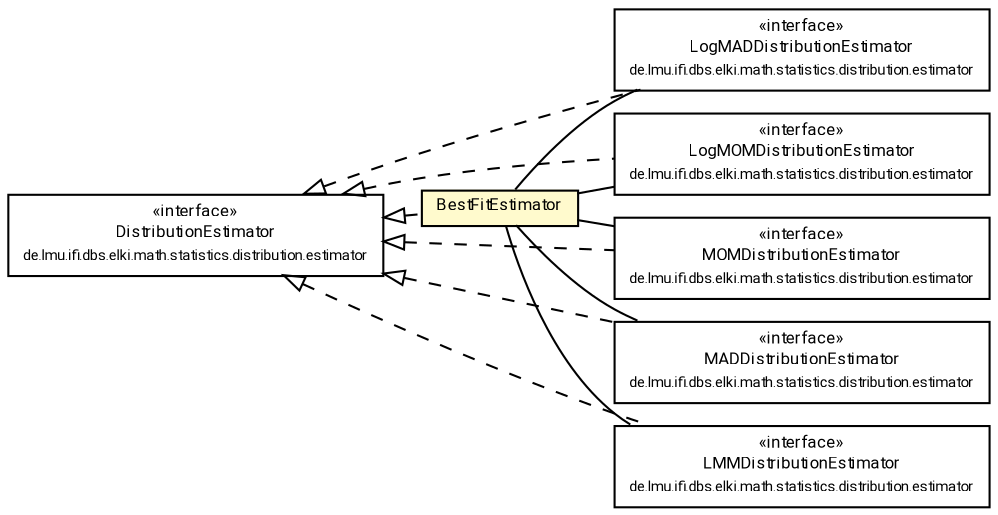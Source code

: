 #!/usr/local/bin/dot
#
# Class diagram 
# Generated by UMLGraph version R5_7_2-60-g0e99a6 (http://www.spinellis.gr/umlgraph/)
#

digraph G {
	graph [fontnames="svg"]
	edge [fontname="Roboto",fontsize=7,labelfontname="Roboto",labelfontsize=7,color="black"];
	node [fontname="Roboto",fontcolor="black",fontsize=8,shape=plaintext,margin=0,width=0,height=0];
	nodesep=0.15;
	ranksep=0.25;
	rankdir=LR;
	// de.lmu.ifi.dbs.elki.math.statistics.distribution.estimator.LogMADDistributionEstimator<D extends de.lmu.ifi.dbs.elki.math.statistics.distribution.Distribution>
	c1855418 [label=<<table title="de.lmu.ifi.dbs.elki.math.statistics.distribution.estimator.LogMADDistributionEstimator" border="0" cellborder="1" cellspacing="0" cellpadding="2" href="../LogMADDistributionEstimator.html" target="_parent">
		<tr><td><table border="0" cellspacing="0" cellpadding="1">
		<tr><td align="center" balign="center"> &#171;interface&#187; </td></tr>
		<tr><td align="center" balign="center"> <font face="Roboto">LogMADDistributionEstimator</font> </td></tr>
		<tr><td align="center" balign="center"> <font face="Roboto" point-size="7.0">de.lmu.ifi.dbs.elki.math.statistics.distribution.estimator</font> </td></tr>
		</table></td></tr>
		</table>>, URL="../LogMADDistributionEstimator.html"];
	// de.lmu.ifi.dbs.elki.math.statistics.distribution.estimator.LogMOMDistributionEstimator<D extends de.lmu.ifi.dbs.elki.math.statistics.distribution.Distribution>
	c1855448 [label=<<table title="de.lmu.ifi.dbs.elki.math.statistics.distribution.estimator.LogMOMDistributionEstimator" border="0" cellborder="1" cellspacing="0" cellpadding="2" href="../LogMOMDistributionEstimator.html" target="_parent">
		<tr><td><table border="0" cellspacing="0" cellpadding="1">
		<tr><td align="center" balign="center"> &#171;interface&#187; </td></tr>
		<tr><td align="center" balign="center"> <font face="Roboto">LogMOMDistributionEstimator</font> </td></tr>
		<tr><td align="center" balign="center"> <font face="Roboto" point-size="7.0">de.lmu.ifi.dbs.elki.math.statistics.distribution.estimator</font> </td></tr>
		</table></td></tr>
		</table>>, URL="../LogMOMDistributionEstimator.html"];
	// de.lmu.ifi.dbs.elki.math.statistics.distribution.estimator.DistributionEstimator<D extends de.lmu.ifi.dbs.elki.math.statistics.distribution.Distribution>
	c1855449 [label=<<table title="de.lmu.ifi.dbs.elki.math.statistics.distribution.estimator.DistributionEstimator" border="0" cellborder="1" cellspacing="0" cellpadding="2" href="../DistributionEstimator.html" target="_parent">
		<tr><td><table border="0" cellspacing="0" cellpadding="1">
		<tr><td align="center" balign="center"> &#171;interface&#187; </td></tr>
		<tr><td align="center" balign="center"> <font face="Roboto">DistributionEstimator</font> </td></tr>
		<tr><td align="center" balign="center"> <font face="Roboto" point-size="7.0">de.lmu.ifi.dbs.elki.math.statistics.distribution.estimator</font> </td></tr>
		</table></td></tr>
		</table>>, URL="../DistributionEstimator.html"];
	// de.lmu.ifi.dbs.elki.math.statistics.distribution.estimator.MOMDistributionEstimator<D extends de.lmu.ifi.dbs.elki.math.statistics.distribution.Distribution>
	c1855456 [label=<<table title="de.lmu.ifi.dbs.elki.math.statistics.distribution.estimator.MOMDistributionEstimator" border="0" cellborder="1" cellspacing="0" cellpadding="2" href="../MOMDistributionEstimator.html" target="_parent">
		<tr><td><table border="0" cellspacing="0" cellpadding="1">
		<tr><td align="center" balign="center"> &#171;interface&#187; </td></tr>
		<tr><td align="center" balign="center"> <font face="Roboto">MOMDistributionEstimator</font> </td></tr>
		<tr><td align="center" balign="center"> <font face="Roboto" point-size="7.0">de.lmu.ifi.dbs.elki.math.statistics.distribution.estimator</font> </td></tr>
		</table></td></tr>
		</table>>, URL="../MOMDistributionEstimator.html"];
	// de.lmu.ifi.dbs.elki.math.statistics.distribution.estimator.meta.BestFitEstimator
	c1855491 [label=<<table title="de.lmu.ifi.dbs.elki.math.statistics.distribution.estimator.meta.BestFitEstimator" border="0" cellborder="1" cellspacing="0" cellpadding="2" bgcolor="lemonChiffon" href="BestFitEstimator.html" target="_parent">
		<tr><td><table border="0" cellspacing="0" cellpadding="1">
		<tr><td align="center" balign="center"> <font face="Roboto">BestFitEstimator</font> </td></tr>
		</table></td></tr>
		</table>>, URL="BestFitEstimator.html"];
	// de.lmu.ifi.dbs.elki.math.statistics.distribution.estimator.MADDistributionEstimator<D extends de.lmu.ifi.dbs.elki.math.statistics.distribution.Distribution>
	c1855500 [label=<<table title="de.lmu.ifi.dbs.elki.math.statistics.distribution.estimator.MADDistributionEstimator" border="0" cellborder="1" cellspacing="0" cellpadding="2" href="../MADDistributionEstimator.html" target="_parent">
		<tr><td><table border="0" cellspacing="0" cellpadding="1">
		<tr><td align="center" balign="center"> &#171;interface&#187; </td></tr>
		<tr><td align="center" balign="center"> <font face="Roboto">MADDistributionEstimator</font> </td></tr>
		<tr><td align="center" balign="center"> <font face="Roboto" point-size="7.0">de.lmu.ifi.dbs.elki.math.statistics.distribution.estimator</font> </td></tr>
		</table></td></tr>
		</table>>, URL="../MADDistributionEstimator.html"];
	// de.lmu.ifi.dbs.elki.math.statistics.distribution.estimator.LMMDistributionEstimator<D extends de.lmu.ifi.dbs.elki.math.statistics.distribution.Distribution>
	c1855505 [label=<<table title="de.lmu.ifi.dbs.elki.math.statistics.distribution.estimator.LMMDistributionEstimator" border="0" cellborder="1" cellspacing="0" cellpadding="2" href="../LMMDistributionEstimator.html" target="_parent">
		<tr><td><table border="0" cellspacing="0" cellpadding="1">
		<tr><td align="center" balign="center"> &#171;interface&#187; </td></tr>
		<tr><td align="center" balign="center"> <font face="Roboto">LMMDistributionEstimator</font> </td></tr>
		<tr><td align="center" balign="center"> <font face="Roboto" point-size="7.0">de.lmu.ifi.dbs.elki.math.statistics.distribution.estimator</font> </td></tr>
		</table></td></tr>
		</table>>, URL="../LMMDistributionEstimator.html"];
	// de.lmu.ifi.dbs.elki.math.statistics.distribution.estimator.LogMADDistributionEstimator<D extends de.lmu.ifi.dbs.elki.math.statistics.distribution.Distribution> implements de.lmu.ifi.dbs.elki.math.statistics.distribution.estimator.DistributionEstimator<D extends de.lmu.ifi.dbs.elki.math.statistics.distribution.Distribution>
	c1855449 -> c1855418 [arrowtail=empty,style=dashed,dir=back,weight=9];
	// de.lmu.ifi.dbs.elki.math.statistics.distribution.estimator.LogMOMDistributionEstimator<D extends de.lmu.ifi.dbs.elki.math.statistics.distribution.Distribution> implements de.lmu.ifi.dbs.elki.math.statistics.distribution.estimator.DistributionEstimator<D extends de.lmu.ifi.dbs.elki.math.statistics.distribution.Distribution>
	c1855449 -> c1855448 [arrowtail=empty,style=dashed,dir=back,weight=9];
	// de.lmu.ifi.dbs.elki.math.statistics.distribution.estimator.MOMDistributionEstimator<D extends de.lmu.ifi.dbs.elki.math.statistics.distribution.Distribution> implements de.lmu.ifi.dbs.elki.math.statistics.distribution.estimator.DistributionEstimator<D extends de.lmu.ifi.dbs.elki.math.statistics.distribution.Distribution>
	c1855449 -> c1855456 [arrowtail=empty,style=dashed,dir=back,weight=9];
	// de.lmu.ifi.dbs.elki.math.statistics.distribution.estimator.meta.BestFitEstimator implements de.lmu.ifi.dbs.elki.math.statistics.distribution.estimator.DistributionEstimator<D extends de.lmu.ifi.dbs.elki.math.statistics.distribution.Distribution>
	c1855449 -> c1855491 [arrowtail=empty,style=dashed,dir=back,weight=9];
	// de.lmu.ifi.dbs.elki.math.statistics.distribution.estimator.meta.BestFitEstimator assoc de.lmu.ifi.dbs.elki.math.statistics.distribution.estimator.MOMDistributionEstimator<D extends de.lmu.ifi.dbs.elki.math.statistics.distribution.Distribution>
	c1855491 -> c1855456 [arrowhead=none,weight=2];
	// de.lmu.ifi.dbs.elki.math.statistics.distribution.estimator.meta.BestFitEstimator assoc de.lmu.ifi.dbs.elki.math.statistics.distribution.estimator.MADDistributionEstimator<D extends de.lmu.ifi.dbs.elki.math.statistics.distribution.Distribution>
	c1855491 -> c1855500 [arrowhead=none,weight=2];
	// de.lmu.ifi.dbs.elki.math.statistics.distribution.estimator.meta.BestFitEstimator assoc de.lmu.ifi.dbs.elki.math.statistics.distribution.estimator.LMMDistributionEstimator<D extends de.lmu.ifi.dbs.elki.math.statistics.distribution.Distribution>
	c1855491 -> c1855505 [arrowhead=none,weight=2];
	// de.lmu.ifi.dbs.elki.math.statistics.distribution.estimator.meta.BestFitEstimator assoc de.lmu.ifi.dbs.elki.math.statistics.distribution.estimator.LogMOMDistributionEstimator<D extends de.lmu.ifi.dbs.elki.math.statistics.distribution.Distribution>
	c1855491 -> c1855448 [arrowhead=none,weight=2];
	// de.lmu.ifi.dbs.elki.math.statistics.distribution.estimator.meta.BestFitEstimator assoc de.lmu.ifi.dbs.elki.math.statistics.distribution.estimator.LogMADDistributionEstimator<D extends de.lmu.ifi.dbs.elki.math.statistics.distribution.Distribution>
	c1855491 -> c1855418 [arrowhead=none,weight=2];
	// de.lmu.ifi.dbs.elki.math.statistics.distribution.estimator.MADDistributionEstimator<D extends de.lmu.ifi.dbs.elki.math.statistics.distribution.Distribution> implements de.lmu.ifi.dbs.elki.math.statistics.distribution.estimator.DistributionEstimator<D extends de.lmu.ifi.dbs.elki.math.statistics.distribution.Distribution>
	c1855449 -> c1855500 [arrowtail=empty,style=dashed,dir=back,weight=9];
	// de.lmu.ifi.dbs.elki.math.statistics.distribution.estimator.LMMDistributionEstimator<D extends de.lmu.ifi.dbs.elki.math.statistics.distribution.Distribution> implements de.lmu.ifi.dbs.elki.math.statistics.distribution.estimator.DistributionEstimator<D extends de.lmu.ifi.dbs.elki.math.statistics.distribution.Distribution>
	c1855449 -> c1855505 [arrowtail=empty,style=dashed,dir=back,weight=9];
}

